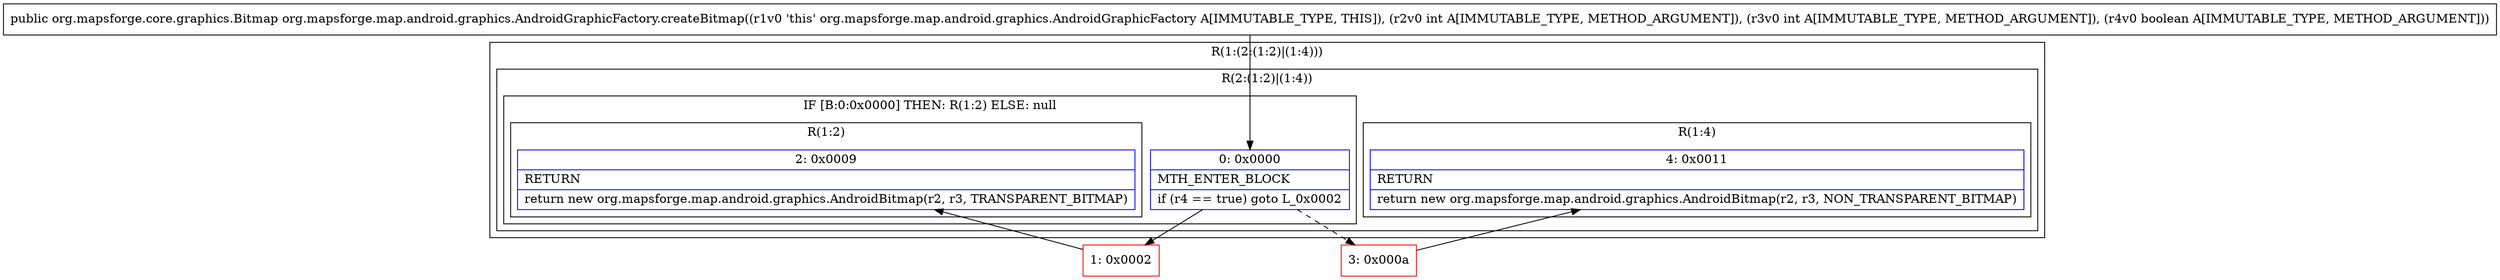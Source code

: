 digraph "CFG fororg.mapsforge.map.android.graphics.AndroidGraphicFactory.createBitmap(IIZ)Lorg\/mapsforge\/core\/graphics\/Bitmap;" {
subgraph cluster_Region_1784527867 {
label = "R(1:(2:(1:2)|(1:4)))";
node [shape=record,color=blue];
subgraph cluster_Region_2005222810 {
label = "R(2:(1:2)|(1:4))";
node [shape=record,color=blue];
subgraph cluster_IfRegion_1925890768 {
label = "IF [B:0:0x0000] THEN: R(1:2) ELSE: null";
node [shape=record,color=blue];
Node_0 [shape=record,label="{0\:\ 0x0000|MTH_ENTER_BLOCK\l|if (r4 == true) goto L_0x0002\l}"];
subgraph cluster_Region_1841592123 {
label = "R(1:2)";
node [shape=record,color=blue];
Node_2 [shape=record,label="{2\:\ 0x0009|RETURN\l|return new org.mapsforge.map.android.graphics.AndroidBitmap(r2, r3, TRANSPARENT_BITMAP)\l}"];
}
}
subgraph cluster_Region_1782684443 {
label = "R(1:4)";
node [shape=record,color=blue];
Node_4 [shape=record,label="{4\:\ 0x0011|RETURN\l|return new org.mapsforge.map.android.graphics.AndroidBitmap(r2, r3, NON_TRANSPARENT_BITMAP)\l}"];
}
}
}
Node_1 [shape=record,color=red,label="{1\:\ 0x0002}"];
Node_3 [shape=record,color=red,label="{3\:\ 0x000a}"];
MethodNode[shape=record,label="{public org.mapsforge.core.graphics.Bitmap org.mapsforge.map.android.graphics.AndroidGraphicFactory.createBitmap((r1v0 'this' org.mapsforge.map.android.graphics.AndroidGraphicFactory A[IMMUTABLE_TYPE, THIS]), (r2v0 int A[IMMUTABLE_TYPE, METHOD_ARGUMENT]), (r3v0 int A[IMMUTABLE_TYPE, METHOD_ARGUMENT]), (r4v0 boolean A[IMMUTABLE_TYPE, METHOD_ARGUMENT])) }"];
MethodNode -> Node_0;
Node_0 -> Node_1;
Node_0 -> Node_3[style=dashed];
Node_1 -> Node_2;
Node_3 -> Node_4;
}

